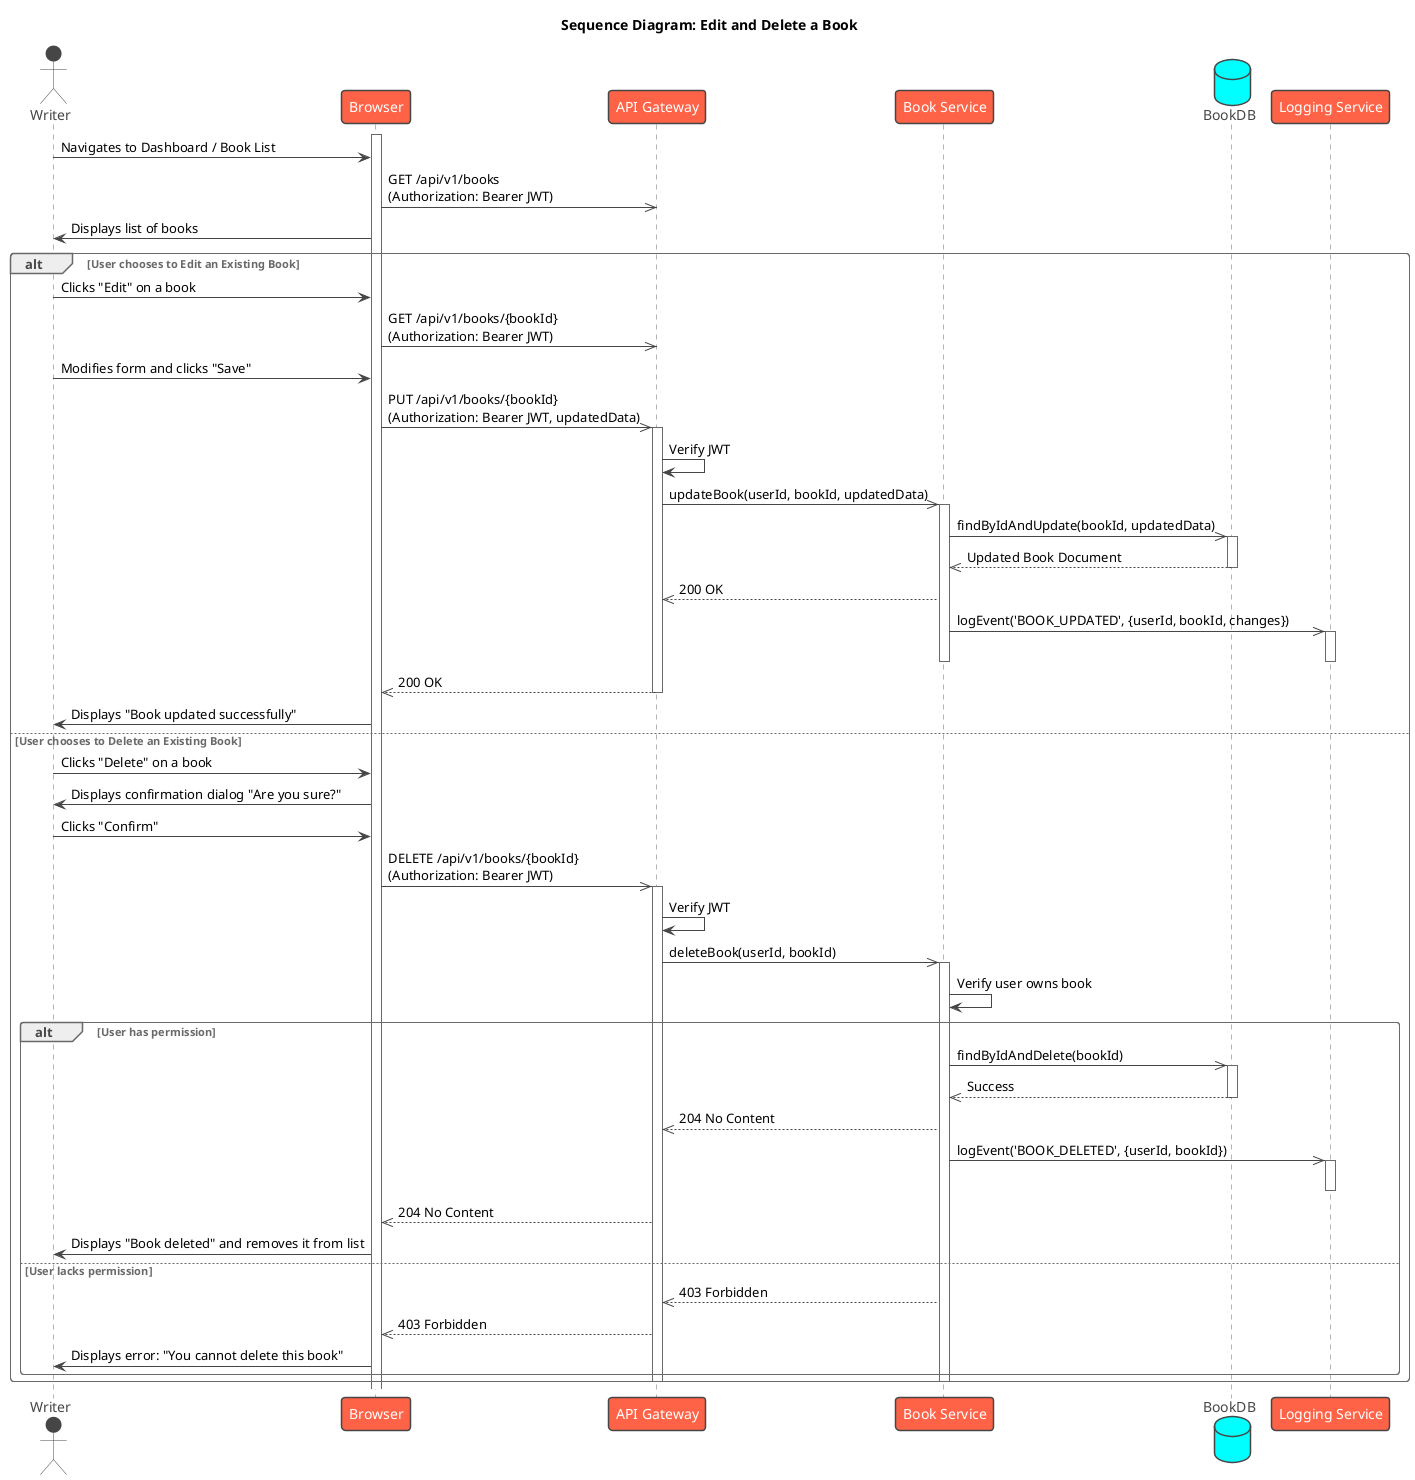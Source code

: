 @startuml
!theme vibrant

title Sequence Diagram: Edit and Delete a Book

actor "Writer" as User
participant "Browser" as Browser
participant "API Gateway" as Gateway
participant "Book Service" as BookService
database "BookDB" as BookDB
participant "Logging Service" as LoggingService

activate Browser
User -> Browser : Navigates to Dashboard / Book List
Browser ->> Gateway : GET /api/v1/books\n(Authorization: Bearer JWT)
' ... book list is fetched from the server and displayed ...
Browser -> User : Displays list of books

alt User chooses to Edit an Existing Book

    User -> Browser : Clicks "Edit" on a book
    Browser ->> Gateway : GET /api/v1/books/{bookId}\n(Authorization: Bearer JWT)
    ' ... data fetching happens, then form is displayed ...
    User -> Browser : Modifies form and clicks "Save"
    Browser ->> Gateway : PUT /api/v1/books/{bookId}\n(Authorization: Bearer JWT, updatedData)
    activate Gateway
    Gateway -> Gateway : Verify JWT
    Gateway ->> BookService : updateBook(userId, bookId, updatedData)
    activate BookService
    ' ... similar validation and DB update flow as creation ...
    
    BookService ->> BookDB : findByIdAndUpdate(bookId, updatedData)
    activate BookDB
    BookDB -->> BookService : Updated Book Document
    deactivate BookDB
    
    BookService -->> Gateway : 200 OK
    
    ' Asynchronous Logging
    BookService ->> LoggingService : logEvent('BOOK_UPDATED', {userId, bookId, changes})
    activate LoggingService
    deactivate LoggingService

    deactivate BookService
    Gateway -->> Browser : 200 OK
    deactivate Gateway
    Browser -> User : Displays "Book updated successfully"

else User chooses to Delete an Existing Book

    User -> Browser : Clicks "Delete" on a book
    Browser -> User : Displays confirmation dialog "Are you sure?"
    User -> Browser : Clicks "Confirm"
    Browser ->> Gateway : DELETE /api/v1/books/{bookId}\n(Authorization: Bearer JWT)
    activate Gateway
    Gateway -> Gateway : Verify JWT
    Gateway ->> BookService : deleteBook(userId, bookId)
    activate BookService

    BookService -> BookService : Verify user owns book
    alt User has permission
        BookService ->> BookDB : findByIdAndDelete(bookId)
        activate BookDB
        BookDB -->> BookService : Success
        deactivate BookDB
        BookService -->> Gateway : 204 No Content
        
        ' Asynchronous Logging
        BookService ->> LoggingService : logEvent('BOOK_DELETED', {userId, bookId})
        activate LoggingService
        deactivate LoggingService

        Gateway -->> Browser : 204 No Content
        Browser -> User : Displays "Book deleted" and removes it from list
    else User lacks permission
        BookService -->> Gateway : 403 Forbidden
        Gateway -->> Browser : 403 Forbidden
        Browser -> User : Displays error: "You cannot delete this book"
    end
    deactivate BookService
    deactivate Gateway

end

@enduml
